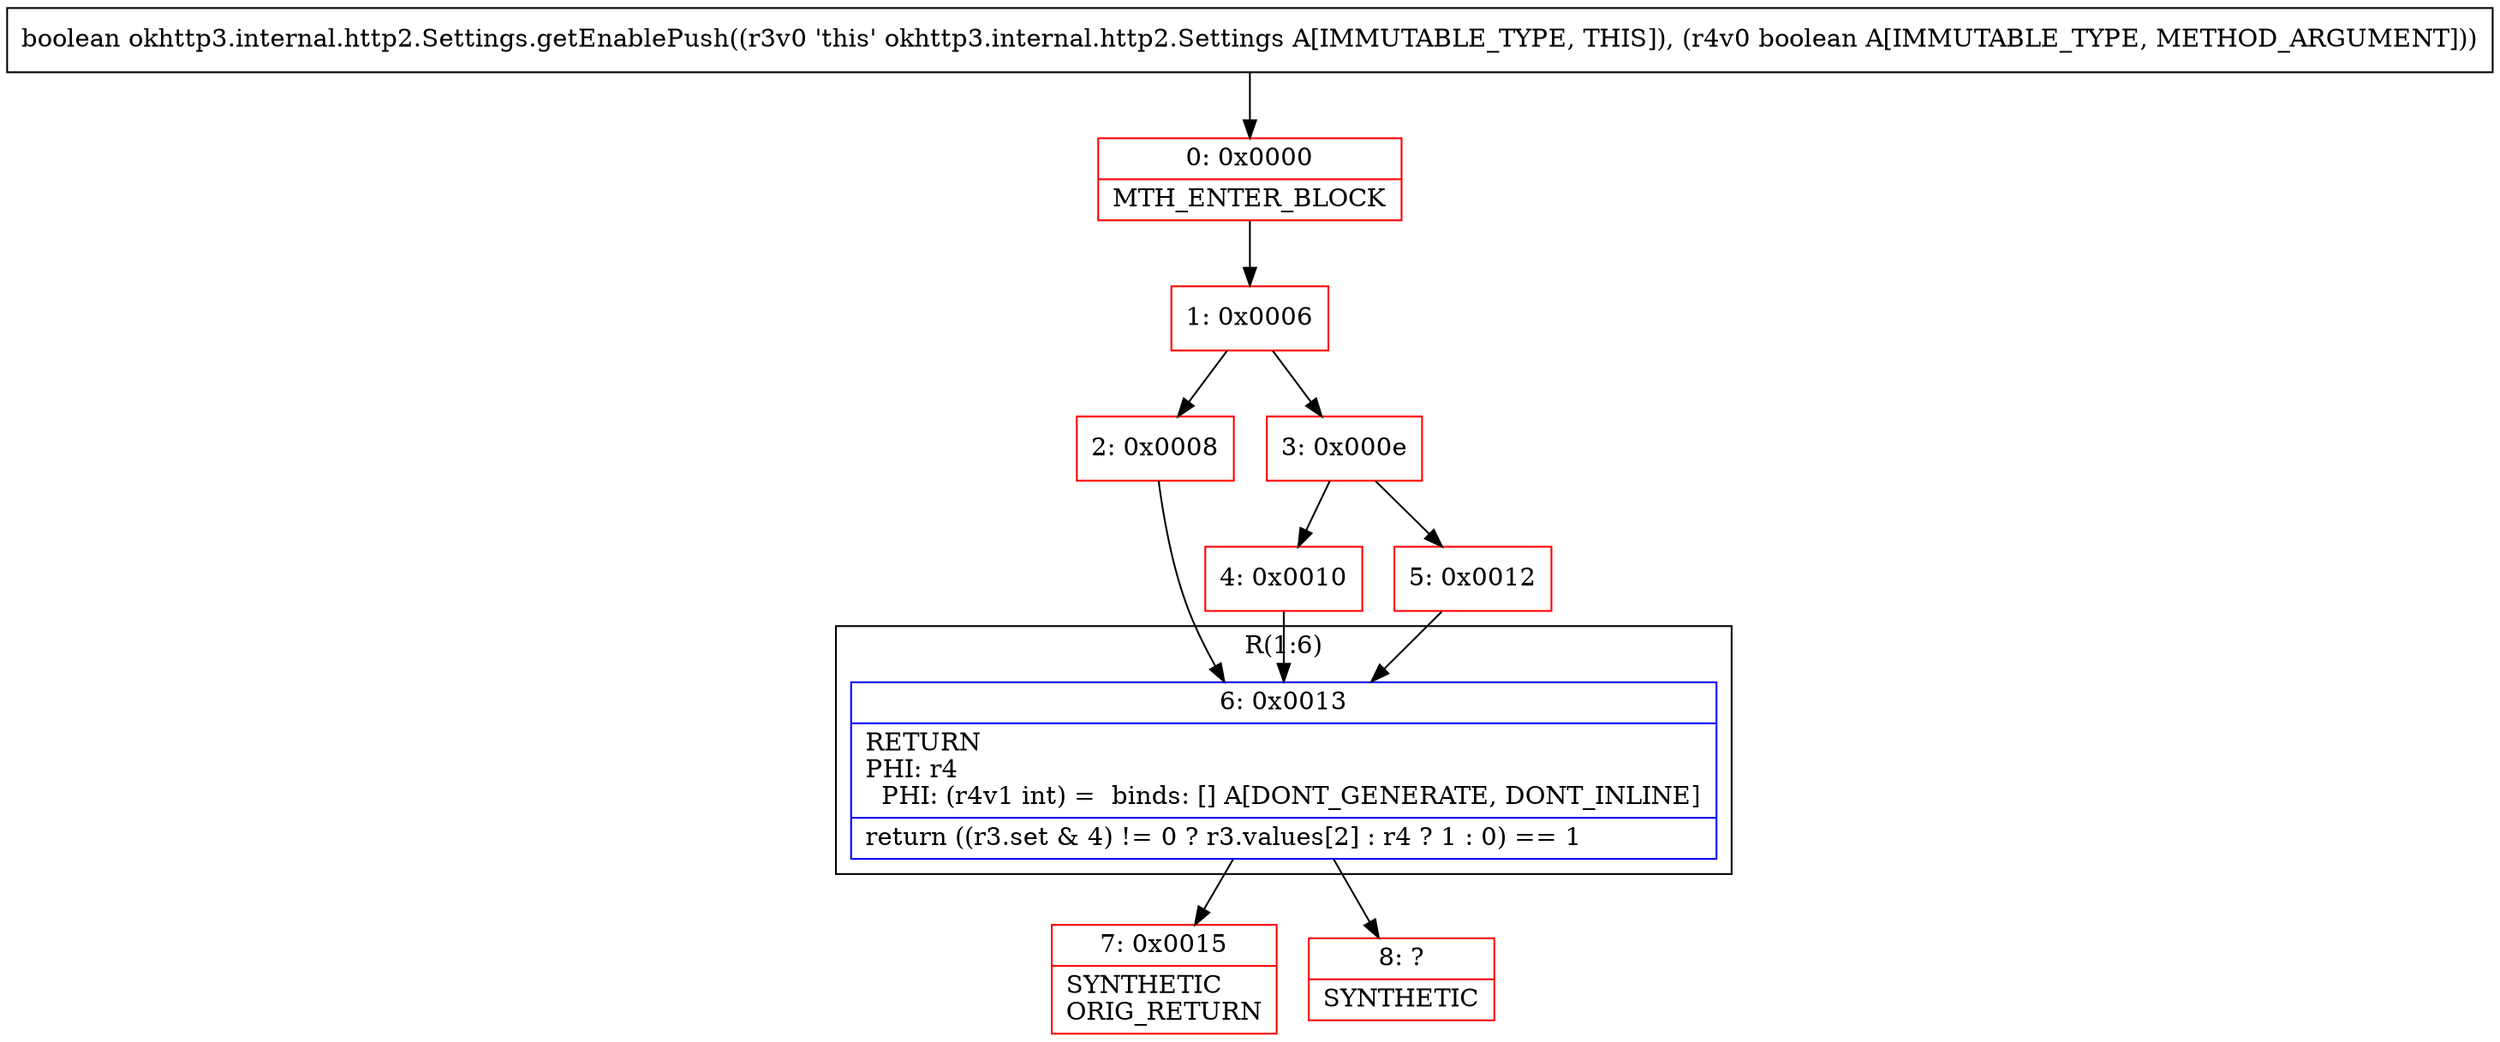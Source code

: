 digraph "CFG forokhttp3.internal.http2.Settings.getEnablePush(Z)Z" {
subgraph cluster_Region_1276281731 {
label = "R(1:6)";
node [shape=record,color=blue];
Node_6 [shape=record,label="{6\:\ 0x0013|RETURN\lPHI: r4 \l  PHI: (r4v1 int) =  binds: [] A[DONT_GENERATE, DONT_INLINE]\l|return ((r3.set & 4) != 0 ? r3.values[2] : r4 ? 1 : 0) == 1\l}"];
}
Node_0 [shape=record,color=red,label="{0\:\ 0x0000|MTH_ENTER_BLOCK\l}"];
Node_1 [shape=record,color=red,label="{1\:\ 0x0006}"];
Node_2 [shape=record,color=red,label="{2\:\ 0x0008}"];
Node_3 [shape=record,color=red,label="{3\:\ 0x000e}"];
Node_4 [shape=record,color=red,label="{4\:\ 0x0010}"];
Node_5 [shape=record,color=red,label="{5\:\ 0x0012}"];
Node_7 [shape=record,color=red,label="{7\:\ 0x0015|SYNTHETIC\lORIG_RETURN\l}"];
Node_8 [shape=record,color=red,label="{8\:\ ?|SYNTHETIC\l}"];
MethodNode[shape=record,label="{boolean okhttp3.internal.http2.Settings.getEnablePush((r3v0 'this' okhttp3.internal.http2.Settings A[IMMUTABLE_TYPE, THIS]), (r4v0 boolean A[IMMUTABLE_TYPE, METHOD_ARGUMENT])) }"];
MethodNode -> Node_0;
Node_6 -> Node_7;
Node_6 -> Node_8;
Node_0 -> Node_1;
Node_1 -> Node_2;
Node_1 -> Node_3;
Node_2 -> Node_6;
Node_3 -> Node_4;
Node_3 -> Node_5;
Node_4 -> Node_6;
Node_5 -> Node_6;
}

